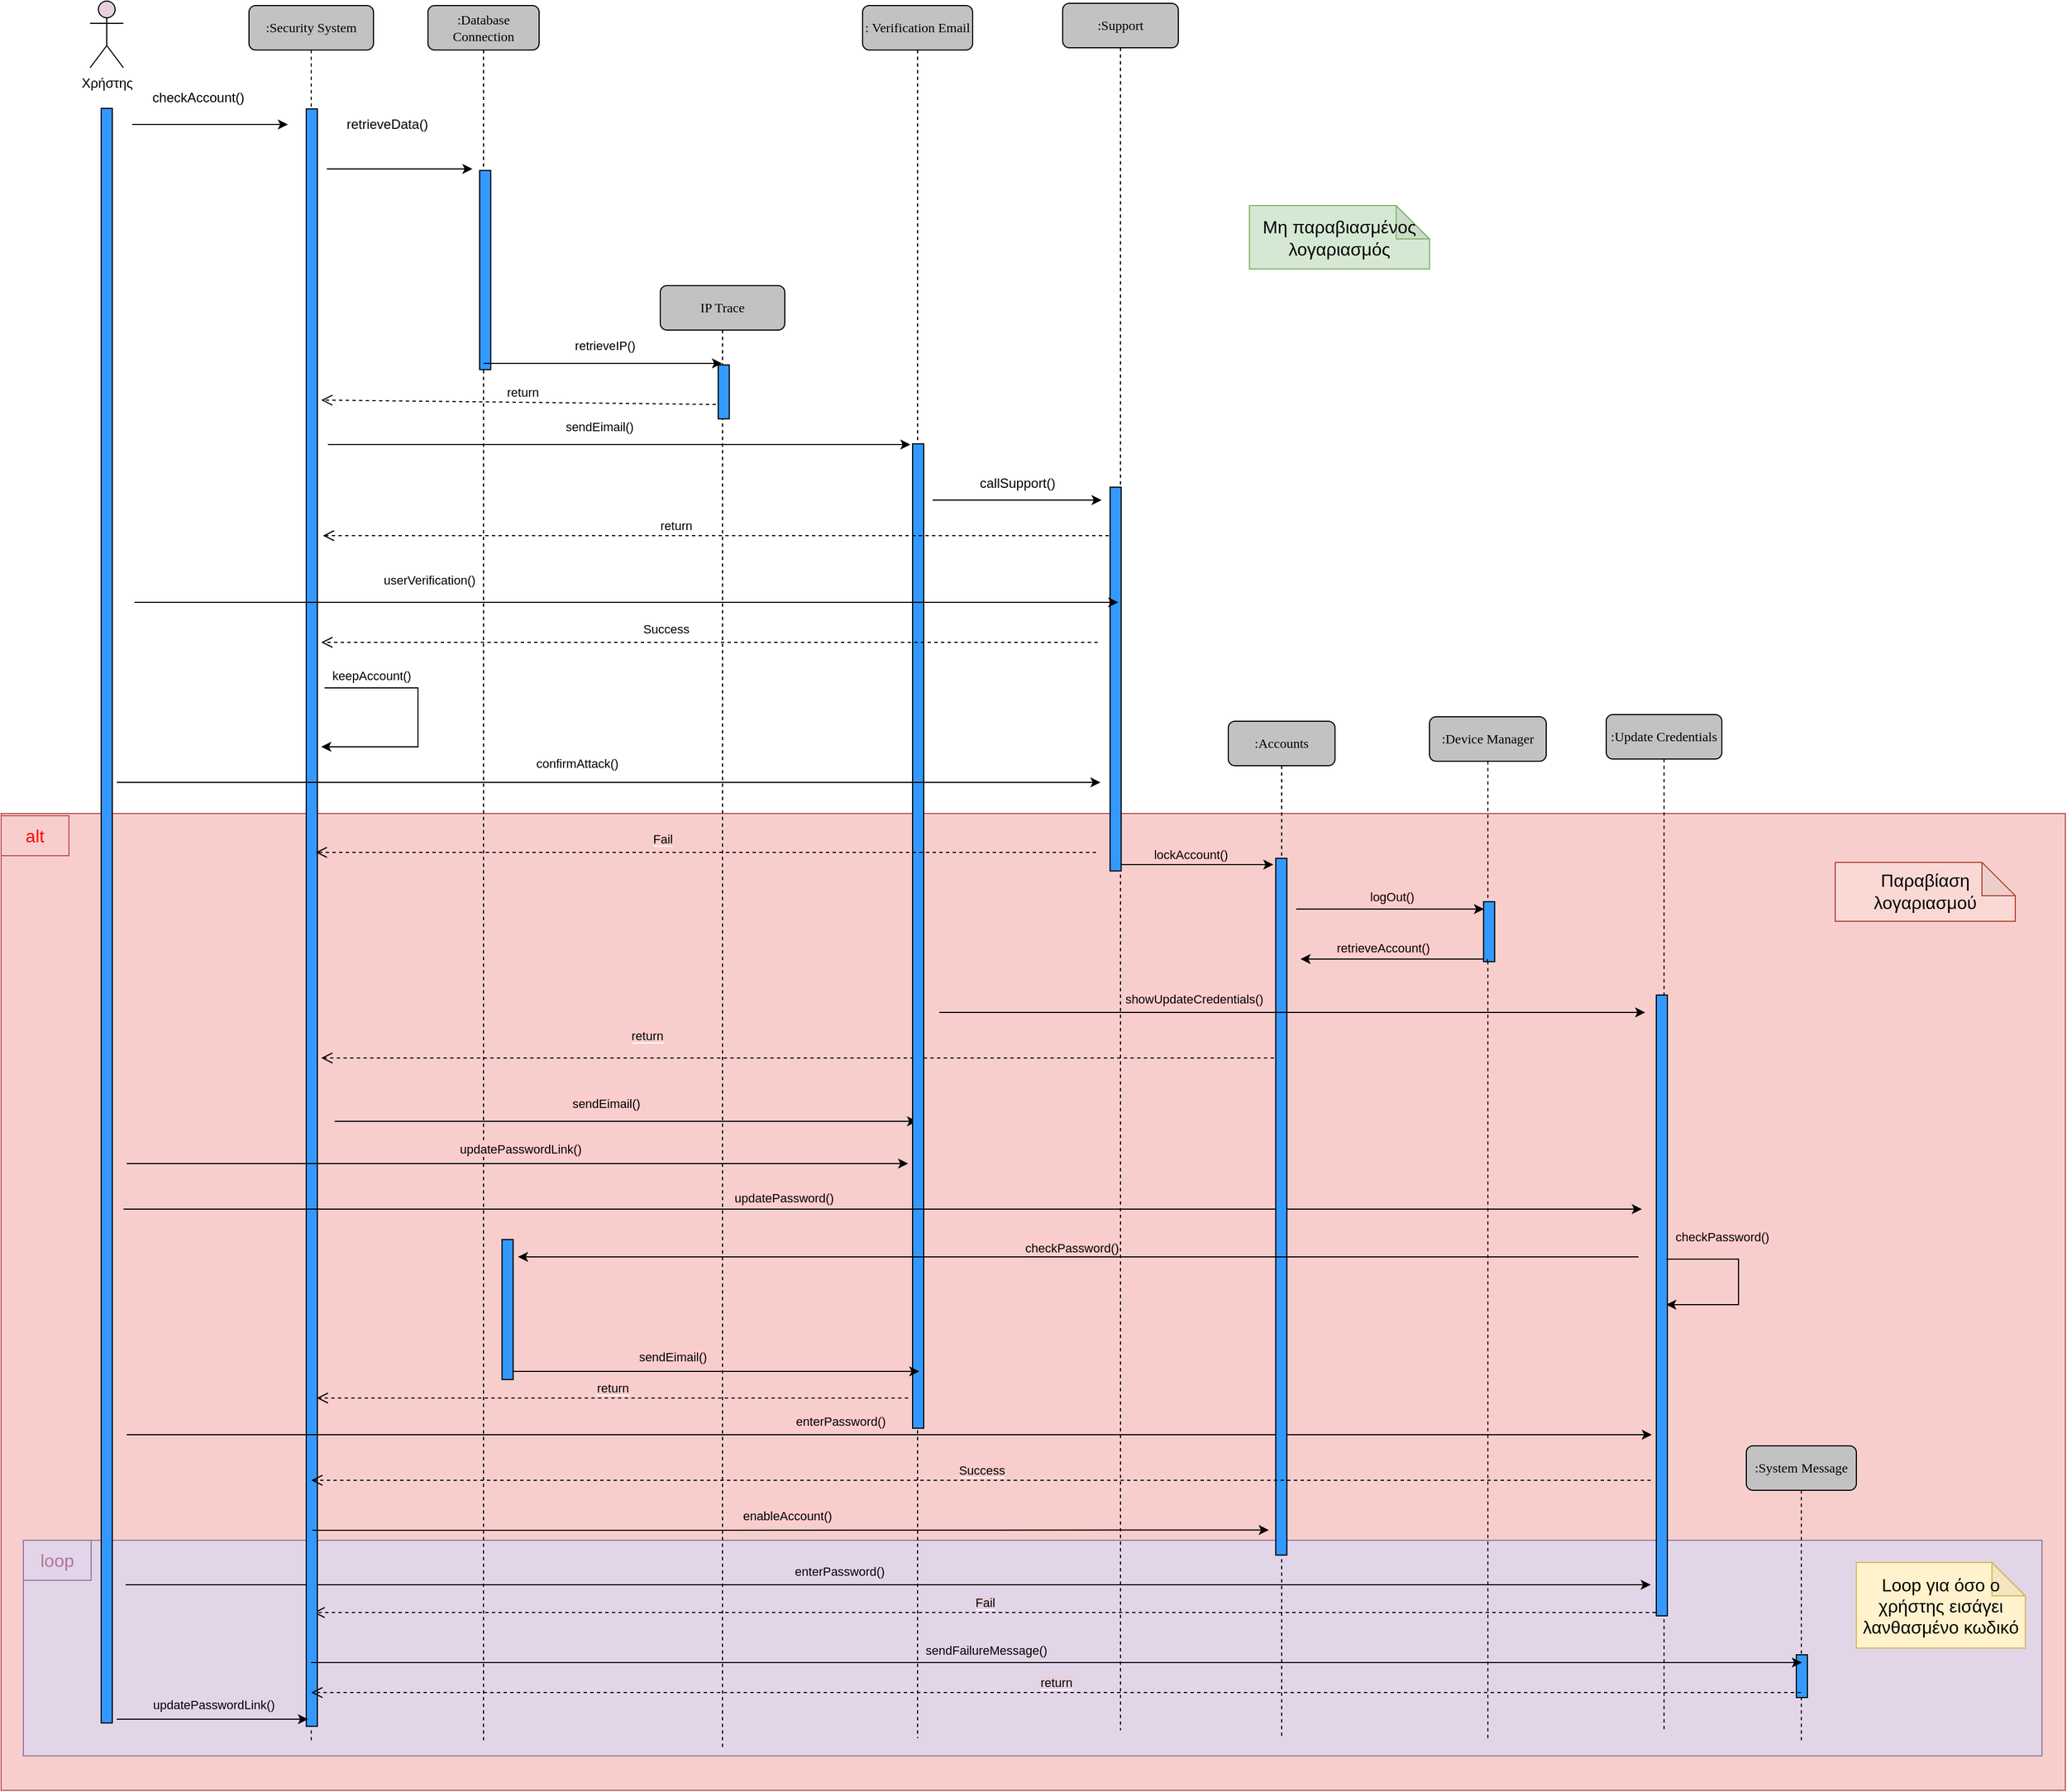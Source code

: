 <mxfile version="19.0.0" type="github"><diagram name="Page-1" id="13e1069c-82ec-6db2-03f1-153e76fe0fe0"><mxGraphModel dx="3725" dy="1453" grid="0" gridSize="10" guides="1" tooltips="1" connect="1" arrows="1" fold="1" page="0" pageScale="1" pageWidth="1100" pageHeight="850" background="none" math="0" shadow="0"><root><mxCell id="0"/><mxCell id="1" parent="0"/><mxCell id="s9n0Yh8cRVPVNGF4j0MG-10" value="" style="rounded=0;whiteSpace=wrap;html=1;strokeColor=#b85450;fillColor=#f8cecc;" vertex="1" parent="1"><mxGeometry x="30" y="811" width="1845" height="879" as="geometry"/></mxCell><mxCell id="0iKauV6fdEn9JprXepdl-49" value="" style="rounded=0;whiteSpace=wrap;html=1;strokeColor=#b85450;fillColor=#f8cecc;" parent="1" vertex="1"><mxGeometry x="22" y="811" width="1857" height="879" as="geometry"/></mxCell><mxCell id="0iKauV6fdEn9JprXepdl-99" value="" style="rounded=0;whiteSpace=wrap;html=1;fontSize=16;strokeColor=#9673a6;fillColor=#e1d5e7;" parent="1" vertex="1"><mxGeometry x="42" y="1465" width="1816" height="194" as="geometry"/></mxCell><mxCell id="7baba1c4bc27f4b0-2" value=":Database Connection" style="shape=umlLifeline;perimeter=lifelinePerimeter;whiteSpace=wrap;html=1;container=1;collapsible=0;recursiveResize=0;outlineConnect=0;rounded=1;shadow=0;comic=0;labelBackgroundColor=none;strokeWidth=1;fontFamily=Verdana;fontSize=12;align=center;fillColor=#C2C2C2;" parent="1" vertex="1"><mxGeometry x="406" y="84" width="100" height="1564" as="geometry"/></mxCell><mxCell id="cndtYYi9K0bDURjj1MZt-8" value="" style="rounded=0;whiteSpace=wrap;html=1;rotation=90;fillColor=#3399FF;" parent="7baba1c4bc27f4b0-2" vertex="1"><mxGeometry x="-38.14" y="233" width="179.28" height="10" as="geometry"/></mxCell><mxCell id="0iKauV6fdEn9JprXepdl-63" value="&lt;span style=&quot;background-color: rgb(255, 204, 204);&quot;&gt;return&lt;/span&gt;" style="html=1;verticalAlign=bottom;endArrow=open;dashed=1;endSize=8;rounded=0;" parent="7baba1c4bc27f4b0-2" edge="1"><mxGeometry relative="1" as="geometry"><mxPoint x="432" y="1253" as="sourcePoint"/><mxPoint x="-100" y="1253" as="targetPoint"/><Array as="points"><mxPoint x="321" y="1253"/></Array></mxGeometry></mxCell><mxCell id="0iKauV6fdEn9JprXepdl-89" value="" style="rounded=0;whiteSpace=wrap;html=1;rotation=90;fillColor=#3399FF;" parent="7baba1c4bc27f4b0-2" vertex="1"><mxGeometry x="8.64" y="1168.36" width="126" height="10" as="geometry"/></mxCell><mxCell id="0iKauV6fdEn9JprXepdl-76" value="&lt;span style=&quot;background-color: rgb(230, 208, 222);&quot;&gt;Fail&lt;/span&gt;" style="html=1;verticalAlign=bottom;endArrow=open;dashed=1;endSize=8;rounded=0;" parent="7baba1c4bc27f4b0-2" edge="1"><mxGeometry relative="1" as="geometry"><mxPoint x="1104.5" y="1446" as="sourcePoint"/><mxPoint x="-103" y="1446" as="targetPoint"/></mxGeometry></mxCell><mxCell id="s9n0Yh8cRVPVNGF4j0MG-1" value="" style="endArrow=classic;html=1;rounded=0;" edge="1" parent="7baba1c4bc27f4b0-2"><mxGeometry width="50" height="50" relative="1" as="geometry"><mxPoint x="-272" y="1421" as="sourcePoint"/><mxPoint x="1100" y="1421" as="targetPoint"/><Array as="points"><mxPoint x="487" y="1421"/></Array></mxGeometry></mxCell><mxCell id="s9n0Yh8cRVPVNGF4j0MG-2" value="enterPassword()" style="edgeLabel;html=1;align=center;verticalAlign=middle;resizable=0;points=[];labelBackgroundColor=none;" vertex="1" connectable="0" parent="s9n0Yh8cRVPVNGF4j0MG-1"><mxGeometry x="-0.073" y="16" relative="1" as="geometry"><mxPoint x="6" y="4" as="offset"/></mxGeometry></mxCell><mxCell id="7baba1c4bc27f4b0-3" value=":Security System" style="shape=umlLifeline;perimeter=lifelinePerimeter;whiteSpace=wrap;html=1;container=1;collapsible=0;recursiveResize=0;outlineConnect=0;rounded=1;shadow=0;comic=0;labelBackgroundColor=none;strokeWidth=1;fontFamily=Verdana;fontSize=12;align=center;fillColor=#C2C2C2;" parent="1" vertex="1"><mxGeometry x="245" y="84" width="112" height="1564" as="geometry"/></mxCell><mxCell id="0iKauV6fdEn9JprXepdl-5" value="" style="rounded=0;whiteSpace=wrap;html=1;rotation=90;fillColor=#3399FF;" parent="7baba1c4bc27f4b0-3" vertex="1"><mxGeometry x="-671.17" y="815.7" width="1455.36" height="10" as="geometry"/></mxCell><mxCell id="0iKauV6fdEn9JprXepdl-26" value="" style="endArrow=classic;html=1;rounded=0;" parent="7baba1c4bc27f4b0-3" edge="1"><mxGeometry width="50" height="50" relative="1" as="geometry"><mxPoint x="68" y="614" as="sourcePoint"/><mxPoint x="65" y="667" as="targetPoint"/><Array as="points"><mxPoint x="152" y="614"/><mxPoint x="152" y="667"/></Array></mxGeometry></mxCell><mxCell id="0iKauV6fdEn9JprXepdl-27" value="keepAccount()" style="edgeLabel;html=1;align=center;verticalAlign=middle;resizable=0;points=[];" parent="0iKauV6fdEn9JprXepdl-26" vertex="1" connectable="0"><mxGeometry x="0.458" y="1" relative="1" as="geometry"><mxPoint x="-16" y="-65" as="offset"/></mxGeometry></mxCell><mxCell id="0iKauV6fdEn9JprXepdl-43" value="" style="endArrow=classic;html=1;rounded=0;" parent="7baba1c4bc27f4b0-3" edge="1"><mxGeometry width="50" height="50" relative="1" as="geometry"><mxPoint x="-110" y="1042" as="sourcePoint"/><mxPoint x="592.96" y="1042" as="targetPoint"/><Array as="points"><mxPoint x="187.0" y="1042"/></Array></mxGeometry></mxCell><mxCell id="0iKauV6fdEn9JprXepdl-44" value="updatePasswordLink()" style="edgeLabel;html=1;align=center;verticalAlign=middle;resizable=0;points=[];" parent="0iKauV6fdEn9JprXepdl-43" vertex="1" connectable="0"><mxGeometry x="-0.073" y="16" relative="1" as="geometry"><mxPoint x="28" y="3" as="offset"/></mxGeometry></mxCell><mxCell id="s9n0Yh8cRVPVNGF4j0MG-12" value="updatePasswordLink()" style="edgeLabel;html=1;align=center;verticalAlign=middle;resizable=0;points=[];labelBackgroundColor=#FFCCCC;" vertex="1" connectable="0" parent="0iKauV6fdEn9JprXepdl-43"><mxGeometry x="-0.073" y="16" relative="1" as="geometry"><mxPoint x="28" y="3" as="offset"/></mxGeometry></mxCell><mxCell id="cndtYYi9K0bDURjj1MZt-1" value="Χρήστης" style="shape=umlActor;verticalLabelPosition=bottom;verticalAlign=top;html=1;outlineConnect=0;fillColor=#E6D0DE;" parent="1" vertex="1"><mxGeometry x="102.04" y="80" width="30" height="60" as="geometry"/></mxCell><mxCell id="cndtYYi9K0bDURjj1MZt-6" value="" style="endArrow=classic;html=1;rounded=0;" parent="1" edge="1"><mxGeometry width="50" height="50" relative="1" as="geometry"><mxPoint x="140" y="191" as="sourcePoint"/><mxPoint x="280" y="191" as="targetPoint"/></mxGeometry></mxCell><mxCell id="cndtYYi9K0bDURjj1MZt-16" value="" style="endArrow=none;html=1;rounded=0;" parent="1" edge="1"><mxGeometry width="50" height="50" relative="1" as="geometry"><mxPoint x="295" y="280" as="sourcePoint"/><mxPoint x="295" y="280" as="targetPoint"/><Array as="points"/></mxGeometry></mxCell><mxCell id="cndtYYi9K0bDURjj1MZt-26" value="IP Trace&lt;br&gt;" style="shape=umlLifeline;perimeter=lifelinePerimeter;whiteSpace=wrap;html=1;container=1;collapsible=0;recursiveResize=0;outlineConnect=0;rounded=1;shadow=0;comic=0;labelBackgroundColor=none;strokeWidth=1;fontFamily=Verdana;fontSize=12;align=center;fillColor=#C2C2C2;" parent="1" vertex="1"><mxGeometry x="615" y="336" width="112" height="1315" as="geometry"/></mxCell><mxCell id="0iKauV6fdEn9JprXepdl-41" value="" style="endArrow=classic;html=1;rounded=0;" parent="cndtYYi9K0bDURjj1MZt-26" edge="1"><mxGeometry width="50" height="50" relative="1" as="geometry"><mxPoint x="-293" y="752.0" as="sourcePoint"/><mxPoint x="231" y="752.0" as="targetPoint"/><Array as="points"><mxPoint x="4" y="752"/></Array></mxGeometry></mxCell><mxCell id="0iKauV6fdEn9JprXepdl-42" value="sendEimail()" style="edgeLabel;html=1;align=center;verticalAlign=middle;resizable=0;points=[];" parent="0iKauV6fdEn9JprXepdl-41" vertex="1" connectable="0"><mxGeometry x="-0.073" y="16" relative="1" as="geometry"><mxPoint x="1" as="offset"/></mxGeometry></mxCell><mxCell id="s9n0Yh8cRVPVNGF4j0MG-11" value="sendEimail()" style="edgeLabel;html=1;align=center;verticalAlign=middle;resizable=0;points=[];labelBackgroundColor=#FFCCCC;" vertex="1" connectable="0" parent="0iKauV6fdEn9JprXepdl-41"><mxGeometry x="-0.073" y="16" relative="1" as="geometry"><mxPoint x="1" as="offset"/></mxGeometry></mxCell><mxCell id="0iKauV6fdEn9JprXepdl-13" value="" style="endArrow=classic;html=1;rounded=0;" parent="cndtYYi9K0bDURjj1MZt-26" edge="1"><mxGeometry width="50" height="50" relative="1" as="geometry"><mxPoint x="-299" y="143" as="sourcePoint"/><mxPoint x="225" y="143" as="targetPoint"/><Array as="points"><mxPoint x="-2" y="143"/></Array></mxGeometry></mxCell><mxCell id="0iKauV6fdEn9JprXepdl-14" value="sendEimail()" style="edgeLabel;html=1;align=center;verticalAlign=middle;resizable=0;points=[];" parent="0iKauV6fdEn9JprXepdl-13" vertex="1" connectable="0"><mxGeometry x="-0.073" y="16" relative="1" as="geometry"><mxPoint x="1" as="offset"/></mxGeometry></mxCell><mxCell id="0iKauV6fdEn9JprXepdl-40" value="&lt;span style=&quot;background-color: rgb(255, 204, 204);&quot;&gt;return&lt;/span&gt;" style="html=1;verticalAlign=bottom;endArrow=open;dashed=1;endSize=8;rounded=0;" parent="cndtYYi9K0bDURjj1MZt-26" edge="1"><mxGeometry x="0.323" y="-11" relative="1" as="geometry"><mxPoint x="564" y="695" as="sourcePoint"/><mxPoint x="-305" y="695" as="targetPoint"/><mxPoint x="-1" as="offset"/></mxGeometry></mxCell><mxCell id="0iKauV6fdEn9JprXepdl-77" value="" style="endArrow=classic;html=1;rounded=0;entryX=0.964;entryY=1.628;entryDx=0;entryDy=0;entryPerimeter=0;" parent="cndtYYi9K0bDURjj1MZt-26" target="0iKauV6fdEn9JprXepdl-91" edge="1"><mxGeometry width="50" height="50" relative="1" as="geometry"><mxPoint x="-313" y="1120" as="sourcePoint"/><mxPoint x="389.96" y="1120" as="targetPoint"/><Array as="points"><mxPoint x="-16" y="1120"/></Array></mxGeometry></mxCell><mxCell id="0iKauV6fdEn9JprXepdl-78" value="enableAccount()" style="edgeLabel;html=1;align=center;verticalAlign=middle;resizable=0;points=[];labelBackgroundColor=#FFCCCC;" parent="0iKauV6fdEn9JprXepdl-77" vertex="1" connectable="0"><mxGeometry x="-0.073" y="16" relative="1" as="geometry"><mxPoint x="28" y="3" as="offset"/></mxGeometry></mxCell><mxCell id="cndtYYi9K0bDURjj1MZt-69" value=":System Message" style="shape=umlLifeline;perimeter=lifelinePerimeter;whiteSpace=wrap;html=1;container=1;collapsible=0;recursiveResize=0;outlineConnect=0;rounded=1;shadow=0;comic=0;labelBackgroundColor=none;strokeWidth=1;fontFamily=Verdana;fontSize=12;align=center;fillColor=#C2C2C2;" parent="1" vertex="1"><mxGeometry x="1592" y="1380" width="99" height="265" as="geometry"/></mxCell><mxCell id="0iKauV6fdEn9JprXepdl-96" value="" style="rounded=0;whiteSpace=wrap;html=1;rotation=90;fillColor=#3399FF;" parent="cndtYYi9K0bDURjj1MZt-69" vertex="1"><mxGeometry x="30.75" y="202.25" width="38.5" height="10" as="geometry"/></mxCell><mxCell id="cndtYYi9K0bDURjj1MZt-137" value="" style="rounded=0;whiteSpace=wrap;html=1;rotation=90;fillColor=#3399FF;" parent="1" vertex="1"><mxGeometry x="-609.38" y="897.95" width="1452.85" height="10" as="geometry"/></mxCell><mxCell id="cndtYYi9K0bDURjj1MZt-7" value="checkAccount()" style="text;html=1;align=center;verticalAlign=middle;resizable=0;points=[];autosize=1;strokeColor=none;fillColor=none;" parent="1" vertex="1"><mxGeometry x="152" y="158" width="93" height="18" as="geometry"/></mxCell><mxCell id="0iKauV6fdEn9JprXepdl-6" value="" style="endArrow=classic;html=1;rounded=0;" parent="1" edge="1"><mxGeometry width="50" height="50" relative="1" as="geometry"><mxPoint x="315" y="231" as="sourcePoint"/><mxPoint x="446" y="231" as="targetPoint"/><Array as="points"/></mxGeometry></mxCell><mxCell id="0iKauV6fdEn9JprXepdl-7" value="retrieveData()" style="text;html=1;align=center;verticalAlign=middle;resizable=0;points=[];autosize=1;strokeColor=none;fillColor=none;" parent="1" vertex="1"><mxGeometry x="327" y="182" width="83" height="18" as="geometry"/></mxCell><mxCell id="0iKauV6fdEn9JprXepdl-12" value=": Verification Email" style="shape=umlLifeline;perimeter=lifelinePerimeter;whiteSpace=wrap;html=1;container=1;collapsible=0;recursiveResize=0;outlineConnect=0;rounded=1;shadow=0;comic=0;labelBackgroundColor=none;strokeWidth=1;fontFamily=Verdana;fontSize=12;align=center;fillColor=#C2C2C2;" parent="1" vertex="1"><mxGeometry x="797" y="84" width="99" height="1559" as="geometry"/></mxCell><mxCell id="0iKauV6fdEn9JprXepdl-87" value="" style="rounded=0;whiteSpace=wrap;html=1;rotation=90;fillColor=#3399FF;" parent="0iKauV6fdEn9JprXepdl-12" vertex="1"><mxGeometry x="-392.91" y="832.27" width="885.82" height="10" as="geometry"/></mxCell><mxCell id="0iKauV6fdEn9JprXepdl-15" value=":Support" style="shape=umlLifeline;perimeter=lifelinePerimeter;whiteSpace=wrap;html=1;container=1;collapsible=0;recursiveResize=0;outlineConnect=0;rounded=1;shadow=0;comic=0;labelBackgroundColor=none;strokeWidth=1;fontFamily=Verdana;fontSize=12;align=center;fillColor=#C2C2C2;" parent="1" vertex="1"><mxGeometry x="977" y="82" width="104" height="1554" as="geometry"/></mxCell><mxCell id="0iKauV6fdEn9JprXepdl-33" value="" style="endArrow=classic;html=1;rounded=0;" parent="0iKauV6fdEn9JprXepdl-15" edge="1"><mxGeometry width="50" height="50" relative="1" as="geometry"><mxPoint x="48.5" y="775" as="sourcePoint"/><mxPoint x="189.5" y="775" as="targetPoint"/><Array as="points"><mxPoint x="166.5" y="775"/></Array></mxGeometry></mxCell><mxCell id="0iKauV6fdEn9JprXepdl-34" value="lockAccount()" style="edgeLabel;html=1;align=center;verticalAlign=middle;resizable=0;points=[];" parent="0iKauV6fdEn9JprXepdl-33" vertex="1" connectable="0"><mxGeometry x="-0.475" relative="1" as="geometry"><mxPoint x="29" y="-9" as="offset"/></mxGeometry></mxCell><mxCell id="s9n0Yh8cRVPVNGF4j0MG-5" value="lockAccount()" style="edgeLabel;html=1;align=center;verticalAlign=middle;resizable=0;points=[];labelBackgroundColor=#FFCCCC;" vertex="1" connectable="0" parent="0iKauV6fdEn9JprXepdl-33"><mxGeometry x="-0.475" relative="1" as="geometry"><mxPoint x="29" y="-9" as="offset"/></mxGeometry></mxCell><mxCell id="0iKauV6fdEn9JprXepdl-54" value="" style="endArrow=classic;html=1;rounded=0;" parent="0iKauV6fdEn9JprXepdl-15" edge="1"><mxGeometry width="50" height="50" relative="1" as="geometry"><mxPoint x="-844.96" y="1085" as="sourcePoint"/><mxPoint x="521" y="1085" as="targetPoint"/><Array as="points"><mxPoint x="-522.96" y="1085"/><mxPoint x="-32.96" y="1085"/></Array></mxGeometry></mxCell><mxCell id="0iKauV6fdEn9JprXepdl-55" value="updatePassword()" style="edgeLabel;html=1;align=center;verticalAlign=middle;resizable=0;points=[];" parent="0iKauV6fdEn9JprXepdl-54" vertex="1" connectable="0"><mxGeometry x="-0.073" y="16" relative="1" as="geometry"><mxPoint x="-39" y="6" as="offset"/></mxGeometry></mxCell><mxCell id="s9n0Yh8cRVPVNGF4j0MG-9" value="updatePassword()" style="edgeLabel;html=1;align=center;verticalAlign=middle;resizable=0;points=[];labelBackgroundColor=#FFCCCC;" vertex="1" connectable="0" parent="0iKauV6fdEn9JprXepdl-54"><mxGeometry x="-0.073" y="16" relative="1" as="geometry"><mxPoint x="-39" y="6" as="offset"/></mxGeometry></mxCell><mxCell id="0iKauV6fdEn9JprXepdl-61" value="" style="endArrow=classic;html=1;rounded=0;" parent="0iKauV6fdEn9JprXepdl-15" edge="1"><mxGeometry width="50" height="50" relative="1" as="geometry"><mxPoint x="-842" y="1288" as="sourcePoint"/><mxPoint x="530" y="1288" as="targetPoint"/><Array as="points"><mxPoint x="-83" y="1288"/></Array></mxGeometry></mxCell><mxCell id="0iKauV6fdEn9JprXepdl-62" value="enterPassword()" style="edgeLabel;html=1;align=center;verticalAlign=middle;resizable=0;points=[];" parent="0iKauV6fdEn9JprXepdl-61" vertex="1" connectable="0"><mxGeometry x="-0.073" y="16" relative="1" as="geometry"><mxPoint x="6" y="4" as="offset"/></mxGeometry></mxCell><mxCell id="s9n0Yh8cRVPVNGF4j0MG-8" value="enterPassword()" style="edgeLabel;html=1;align=center;verticalAlign=middle;resizable=0;points=[];labelBackgroundColor=#FFCCCC;" vertex="1" connectable="0" parent="0iKauV6fdEn9JprXepdl-61"><mxGeometry x="-0.073" y="16" relative="1" as="geometry"><mxPoint x="6" y="4" as="offset"/></mxGeometry></mxCell><mxCell id="0iKauV6fdEn9JprXepdl-90" value="" style="rounded=0;whiteSpace=wrap;html=1;rotation=90;fillColor=#3399FF;" parent="0iKauV6fdEn9JprXepdl-15" vertex="1"><mxGeometry x="-125.04" y="603.04" width="345.36" height="10" as="geometry"/></mxCell><mxCell id="0iKauV6fdEn9JprXepdl-16" value="" style="endArrow=classic;html=1;rounded=0;" parent="1" edge="1"><mxGeometry width="50" height="50" relative="1" as="geometry"><mxPoint x="860" y="529" as="sourcePoint"/><mxPoint x="1012" y="529" as="targetPoint"/><Array as="points"/></mxGeometry></mxCell><mxCell id="0iKauV6fdEn9JprXepdl-17" value="callSupport()" style="text;html=1;align=center;verticalAlign=middle;resizable=0;points=[];autosize=1;strokeColor=none;fillColor=none;" parent="1" vertex="1"><mxGeometry x="897" y="505" width="78" height="18" as="geometry"/></mxCell><mxCell id="0iKauV6fdEn9JprXepdl-19" value="" style="endArrow=classic;html=1;rounded=0;" parent="1" source="7baba1c4bc27f4b0-2" target="cndtYYi9K0bDURjj1MZt-26" edge="1"><mxGeometry width="50" height="50" relative="1" as="geometry"><mxPoint x="468" y="475" as="sourcePoint"/><mxPoint x="1218" y="568" as="targetPoint"/><Array as="points"><mxPoint x="551" y="406"/><mxPoint x="641" y="406"/></Array></mxGeometry></mxCell><mxCell id="0iKauV6fdEn9JprXepdl-20" value="retrieveIP()" style="edgeLabel;html=1;align=center;verticalAlign=middle;resizable=0;points=[];" parent="0iKauV6fdEn9JprXepdl-19" vertex="1" connectable="0"><mxGeometry x="0.193" y="-3" relative="1" as="geometry"><mxPoint x="-19" y="-19" as="offset"/></mxGeometry></mxCell><mxCell id="0iKauV6fdEn9JprXepdl-24" value="Success" style="html=1;verticalAlign=bottom;endArrow=open;dashed=1;endSize=8;rounded=0;" parent="1" edge="1"><mxGeometry x="0.11" y="-3" relative="1" as="geometry"><mxPoint x="1008.5" y="657" as="sourcePoint"/><mxPoint x="310" y="657" as="targetPoint"/><Array as="points"><mxPoint x="807" y="657"/></Array><mxPoint x="-1" as="offset"/></mxGeometry></mxCell><mxCell id="0iKauV6fdEn9JprXepdl-31" value=":Accounts" style="shape=umlLifeline;perimeter=lifelinePerimeter;whiteSpace=wrap;html=1;container=1;collapsible=0;recursiveResize=0;outlineConnect=0;rounded=1;shadow=0;comic=0;labelBackgroundColor=none;strokeWidth=1;fontFamily=Verdana;fontSize=12;align=center;fillColor=#C2C2C2;" parent="1" vertex="1"><mxGeometry x="1126" y="728" width="96" height="913" as="geometry"/></mxCell><mxCell id="0iKauV6fdEn9JprXepdl-91" value="" style="rounded=0;whiteSpace=wrap;html=1;rotation=90;fillColor=#3399FF;" parent="0iKauV6fdEn9JprXepdl-31" vertex="1"><mxGeometry x="-265.82" y="431.82" width="627" height="10" as="geometry"/></mxCell><mxCell id="0iKauV6fdEn9JprXepdl-35" value=":Device Manager" style="shape=umlLifeline;perimeter=lifelinePerimeter;whiteSpace=wrap;html=1;container=1;collapsible=0;recursiveResize=0;outlineConnect=0;rounded=1;shadow=0;comic=0;labelBackgroundColor=none;strokeWidth=1;fontFamily=Verdana;fontSize=12;align=center;fillColor=#C2C2C2;" parent="1" vertex="1"><mxGeometry x="1307" y="724" width="105" height="920" as="geometry"/></mxCell><mxCell id="0iKauV6fdEn9JprXepdl-56" value="" style="endArrow=classic;html=1;rounded=0;" parent="0iKauV6fdEn9JprXepdl-35" edge="1"><mxGeometry width="50" height="50" relative="1" as="geometry"><mxPoint x="188" y="486" as="sourcePoint"/><mxPoint x="-820" y="486" as="targetPoint"/><Array as="points"><mxPoint x="-230" y="486"/><mxPoint x="-493" y="486"/><mxPoint x="-517" y="486"/></Array></mxGeometry></mxCell><mxCell id="0iKauV6fdEn9JprXepdl-58" value="checkPassword()" style="edgeLabel;html=1;align=center;verticalAlign=middle;resizable=0;points=[];" parent="0iKauV6fdEn9JprXepdl-56" vertex="1" connectable="0"><mxGeometry x="-0.081" y="1" relative="1" as="geometry"><mxPoint x="-47" y="-9" as="offset"/></mxGeometry></mxCell><mxCell id="s9n0Yh8cRVPVNGF4j0MG-7" value="checkPassword()" style="edgeLabel;html=1;align=center;verticalAlign=middle;resizable=0;points=[];labelBackgroundColor=#FFCCCC;" vertex="1" connectable="0" parent="0iKauV6fdEn9JprXepdl-56"><mxGeometry x="-0.081" y="1" relative="1" as="geometry"><mxPoint x="-47" y="-9" as="offset"/></mxGeometry></mxCell><mxCell id="0iKauV6fdEn9JprXepdl-36" value="" style="endArrow=classic;html=1;rounded=0;" parent="1" edge="1"><mxGeometry width="50" height="50" relative="1" as="geometry"><mxPoint x="1187" y="897" as="sourcePoint"/><mxPoint x="1356" y="897" as="targetPoint"/></mxGeometry></mxCell><mxCell id="0iKauV6fdEn9JprXepdl-37" value="logOut()" style="edgeLabel;html=1;align=center;verticalAlign=middle;resizable=0;points=[];" parent="0iKauV6fdEn9JprXepdl-36" vertex="1" connectable="0"><mxGeometry x="0.456" y="-5" relative="1" as="geometry"><mxPoint x="-37" y="-16" as="offset"/></mxGeometry></mxCell><mxCell id="s9n0Yh8cRVPVNGF4j0MG-4" value="logOut()" style="edgeLabel;html=1;align=center;verticalAlign=middle;resizable=0;points=[];labelBackgroundColor=#FFCCCC;" vertex="1" connectable="0" parent="0iKauV6fdEn9JprXepdl-36"><mxGeometry x="0.456" y="-5" relative="1" as="geometry"><mxPoint x="-37" y="-16" as="offset"/></mxGeometry></mxCell><mxCell id="0iKauV6fdEn9JprXepdl-38" value="" style="endArrow=classic;html=1;rounded=0;startArrow=none;" parent="1" source="0iKauV6fdEn9JprXepdl-35" edge="1"><mxGeometry width="50" height="50" relative="1" as="geometry"><mxPoint x="1359" y="942" as="sourcePoint"/><mxPoint x="1191" y="942" as="targetPoint"/></mxGeometry></mxCell><mxCell id="0iKauV6fdEn9JprXepdl-50" value=":Update Credentials" style="shape=umlLifeline;perimeter=lifelinePerimeter;whiteSpace=wrap;html=1;container=1;collapsible=0;recursiveResize=0;outlineConnect=0;rounded=1;shadow=0;comic=0;labelBackgroundColor=none;strokeWidth=1;fontFamily=Verdana;fontSize=12;align=center;fillColor=#C2C2C2;" parent="1" vertex="1"><mxGeometry x="1466" y="722" width="104" height="914" as="geometry"/></mxCell><mxCell id="0iKauV6fdEn9JprXepdl-75" value="&lt;span style=&quot;background-color: rgb(255, 204, 204);&quot;&gt;Success&lt;/span&gt;" style="html=1;verticalAlign=bottom;endArrow=open;dashed=1;endSize=8;rounded=0;" parent="0iKauV6fdEn9JprXepdl-50" target="7baba1c4bc27f4b0-3" edge="1"><mxGeometry relative="1" as="geometry"><mxPoint x="40" y="689" as="sourcePoint"/><mxPoint x="-40" y="689" as="targetPoint"/></mxGeometry></mxCell><mxCell id="0iKauV6fdEn9JprXepdl-95" value="" style="rounded=0;whiteSpace=wrap;html=1;rotation=90;fillColor=#3399FF;" parent="0iKauV6fdEn9JprXepdl-50" vertex="1"><mxGeometry x="-229.32" y="526.68" width="558.64" height="10" as="geometry"/></mxCell><mxCell id="0iKauV6fdEn9JprXepdl-11" value="return" style="html=1;verticalAlign=bottom;endArrow=open;dashed=1;endSize=8;rounded=0;startArrow=none;" parent="1" edge="1"><mxGeometry relative="1" as="geometry"><mxPoint x="671" y="443" as="sourcePoint"/><mxPoint x="310" y="439" as="targetPoint"/></mxGeometry></mxCell><mxCell id="0iKauV6fdEn9JprXepdl-21" value="return" style="html=1;verticalAlign=bottom;endArrow=open;dashed=1;endSize=8;rounded=0;" parent="1" edge="1"><mxGeometry x="0.106" relative="1" as="geometry"><mxPoint x="1018.5" y="561" as="sourcePoint"/><mxPoint x="311.5" y="561" as="targetPoint"/><mxPoint x="1" as="offset"/></mxGeometry></mxCell><mxCell id="0iKauV6fdEn9JprXepdl-22" value="" style="endArrow=classic;html=1;rounded=0;" parent="1" edge="1"><mxGeometry width="50" height="50" relative="1" as="geometry"><mxPoint x="142.0" y="621" as="sourcePoint"/><mxPoint x="1026.96" y="621" as="targetPoint"/><Array as="points"><mxPoint x="219.96" y="621"/></Array></mxGeometry></mxCell><mxCell id="0iKauV6fdEn9JprXepdl-23" value="userVerification()" style="edgeLabel;html=1;align=center;verticalAlign=middle;resizable=0;points=[];" parent="0iKauV6fdEn9JprXepdl-22" vertex="1" connectable="0"><mxGeometry x="-0.487" y="-1" relative="1" as="geometry"><mxPoint x="38" y="-21" as="offset"/></mxGeometry></mxCell><mxCell id="0iKauV6fdEn9JprXepdl-46" value="" style="endArrow=classic;html=1;rounded=0;" parent="1" edge="1"><mxGeometry width="50" height="50" relative="1" as="geometry"><mxPoint x="126.0" y="783" as="sourcePoint"/><mxPoint x="1010.96" y="783" as="targetPoint"/><Array as="points"><mxPoint x="203.96" y="783"/></Array></mxGeometry></mxCell><mxCell id="0iKauV6fdEn9JprXepdl-47" value="confirmAttack()" style="edgeLabel;html=1;align=center;verticalAlign=middle;resizable=0;points=[];" parent="0iKauV6fdEn9JprXepdl-46" vertex="1" connectable="0"><mxGeometry x="-0.487" y="-1" relative="1" as="geometry"><mxPoint x="187" y="-18" as="offset"/></mxGeometry></mxCell><mxCell id="0iKauV6fdEn9JprXepdl-28" value="&lt;span style=&quot;background-color: rgb(255, 204, 204);&quot;&gt;Fail&lt;/span&gt;" style="html=1;verticalAlign=bottom;endArrow=open;dashed=1;endSize=8;rounded=0;" parent="1" edge="1"><mxGeometry x="0.11" y="-3" relative="1" as="geometry"><mxPoint x="1007" y="846" as="sourcePoint"/><mxPoint x="305" y="846" as="targetPoint"/><Array as="points"><mxPoint x="802" y="846"/></Array><mxPoint x="-1" as="offset"/></mxGeometry></mxCell><mxCell id="0iKauV6fdEn9JprXepdl-52" value="" style="endArrow=classic;html=1;rounded=0;" parent="1" edge="1"><mxGeometry width="50" height="50" relative="1" as="geometry"><mxPoint x="866" y="990" as="sourcePoint"/><mxPoint x="1501" y="990" as="targetPoint"/><Array as="points"><mxPoint x="977" y="990"/><mxPoint x="1143" y="990"/><mxPoint x="1223" y="990"/></Array></mxGeometry></mxCell><mxCell id="0iKauV6fdEn9JprXepdl-53" value="showUpdateCredentials()" style="edgeLabel;html=1;align=center;verticalAlign=middle;resizable=0;points=[];" parent="0iKauV6fdEn9JprXepdl-52" vertex="1" connectable="0"><mxGeometry x="-0.073" y="16" relative="1" as="geometry"><mxPoint x="-66" y="4" as="offset"/></mxGeometry></mxCell><mxCell id="s9n0Yh8cRVPVNGF4j0MG-6" value="showUpdateCredentials()" style="edgeLabel;html=1;align=center;verticalAlign=middle;resizable=0;points=[];labelBackgroundColor=#FFCCCC;" vertex="1" connectable="0" parent="0iKauV6fdEn9JprXepdl-52"><mxGeometry x="-0.073" y="16" relative="1" as="geometry"><mxPoint x="-66" y="4" as="offset"/></mxGeometry></mxCell><mxCell id="0iKauV6fdEn9JprXepdl-64" value="" style="endArrow=classic;html=1;rounded=0;" parent="1" edge="1"><mxGeometry width="50" height="50" relative="1" as="geometry"><mxPoint x="1520" y="1212" as="sourcePoint"/><mxPoint x="1520" y="1253" as="targetPoint"/><Array as="points"><mxPoint x="1585" y="1212"/><mxPoint x="1585" y="1253"/></Array></mxGeometry></mxCell><mxCell id="0iKauV6fdEn9JprXepdl-65" value="checkPassword()" style="edgeLabel;html=1;align=center;verticalAlign=middle;resizable=0;points=[];labelBackgroundColor=#FFCCCC;" parent="0iKauV6fdEn9JprXepdl-64" vertex="1" connectable="0"><mxGeometry x="-0.085" y="2" relative="1" as="geometry"><mxPoint x="-17" y="-33" as="offset"/></mxGeometry></mxCell><mxCell id="0iKauV6fdEn9JprXepdl-59" value="" style="endArrow=classic;html=1;rounded=0;" parent="1" edge="1"><mxGeometry width="50" height="50" relative="1" as="geometry"><mxPoint x="482" y="1313" as="sourcePoint"/><mxPoint x="848" y="1313" as="targetPoint"/><Array as="points"><mxPoint x="761" y="1313"/></Array></mxGeometry></mxCell><mxCell id="0iKauV6fdEn9JprXepdl-60" value="sendEimail()" style="edgeLabel;html=1;align=center;verticalAlign=middle;resizable=0;points=[];" parent="0iKauV6fdEn9JprXepdl-59" vertex="1" connectable="0"><mxGeometry x="-0.073" y="16" relative="1" as="geometry"><mxPoint x="-26" y="3" as="offset"/></mxGeometry></mxCell><mxCell id="s9n0Yh8cRVPVNGF4j0MG-13" value="sendEimail()" style="edgeLabel;html=1;align=center;verticalAlign=middle;resizable=0;points=[];labelBackgroundColor=#FFCCCC;" vertex="1" connectable="0" parent="0iKauV6fdEn9JprXepdl-59"><mxGeometry x="-0.073" y="16" relative="1" as="geometry"><mxPoint x="-26" y="3" as="offset"/></mxGeometry></mxCell><mxCell id="0iKauV6fdEn9JprXepdl-79" value="" style="endArrow=classic;html=1;rounded=0;" parent="1" source="7baba1c4bc27f4b0-3" edge="1"><mxGeometry width="50" height="50" relative="1" as="geometry"><mxPoint x="901" y="1568" as="sourcePoint"/><mxPoint x="1642" y="1575" as="targetPoint"/><Array as="points"><mxPoint x="612" y="1575"/><mxPoint x="1585" y="1575"/></Array></mxGeometry></mxCell><mxCell id="0iKauV6fdEn9JprXepdl-80" value="sendFailureMessage()" style="edgeLabel;html=1;align=center;verticalAlign=middle;resizable=0;points=[];labelBackgroundColor=none;" parent="0iKauV6fdEn9JprXepdl-79" vertex="1" connectable="0"><mxGeometry x="-0.104" relative="1" as="geometry"><mxPoint x="6" y="-11" as="offset"/></mxGeometry></mxCell><mxCell id="0iKauV6fdEn9JprXepdl-81" value="&lt;span style=&quot;background-color: rgb(230, 208, 222);&quot;&gt;return&lt;/span&gt;" style="html=1;verticalAlign=bottom;endArrow=open;dashed=1;endSize=8;rounded=0;" parent="1" target="7baba1c4bc27f4b0-3" edge="1" source="cndtYYi9K0bDURjj1MZt-69"><mxGeometry relative="1" as="geometry"><mxPoint x="1636" y="1586" as="sourcePoint"/><mxPoint x="1556" y="1586" as="targetPoint"/><Array as="points"><mxPoint x="1245" y="1602"/><mxPoint x="593" y="1602"/></Array></mxGeometry></mxCell><mxCell id="0iKauV6fdEn9JprXepdl-82" value="" style="endArrow=classic;html=1;rounded=0;" parent="1" edge="1"><mxGeometry width="50" height="50" relative="1" as="geometry"><mxPoint x="126" y="1626" as="sourcePoint"/><mxPoint x="298" y="1626" as="targetPoint"/><Array as="points"/></mxGeometry></mxCell><mxCell id="0iKauV6fdEn9JprXepdl-83" value="updatePasswordLink()" style="edgeLabel;html=1;align=center;verticalAlign=middle;resizable=0;points=[];labelBackgroundColor=none;" parent="0iKauV6fdEn9JprXepdl-82" vertex="1" connectable="0"><mxGeometry x="-0.073" y="16" relative="1" as="geometry"><mxPoint x="7" y="3" as="offset"/></mxGeometry></mxCell><mxCell id="0iKauV6fdEn9JprXepdl-84" value="" style="rounded=0;whiteSpace=wrap;html=1;rotation=90;fillColor=#3399FF;" parent="1" vertex="1"><mxGeometry x="647.83" y="426.63" width="48.54" height="10" as="geometry"/></mxCell><mxCell id="0iKauV6fdEn9JprXepdl-92" value="" style="rounded=0;whiteSpace=wrap;html=1;rotation=90;fillColor=#3399FF;" parent="1" vertex="1"><mxGeometry x="1333.64" y="912.36" width="54" height="10" as="geometry"/></mxCell><mxCell id="0iKauV6fdEn9JprXepdl-93" value="" style="endArrow=none;html=1;rounded=0;" parent="1" target="0iKauV6fdEn9JprXepdl-92" edge="1"><mxGeometry width="50" height="50" relative="1" as="geometry"><mxPoint x="1359" y="942" as="sourcePoint"/><mxPoint x="1191" y="942" as="targetPoint"/></mxGeometry></mxCell><mxCell id="0iKauV6fdEn9JprXepdl-94" value="retrieveAccount()" style="edgeLabel;html=1;align=center;verticalAlign=middle;resizable=0;points=[];" parent="0iKauV6fdEn9JprXepdl-93" vertex="1" connectable="0"><mxGeometry x="-0.254" relative="1" as="geometry"><mxPoint x="-94" y="-11" as="offset"/></mxGeometry></mxCell><mxCell id="s9n0Yh8cRVPVNGF4j0MG-3" value="retrieveAccount()" style="edgeLabel;html=1;align=center;verticalAlign=middle;resizable=0;points=[];labelBackgroundColor=#FFCCCC;" vertex="1" connectable="0" parent="0iKauV6fdEn9JprXepdl-93"><mxGeometry x="-0.254" relative="1" as="geometry"><mxPoint x="-94" y="-11" as="offset"/></mxGeometry></mxCell><mxCell id="0iKauV6fdEn9JprXepdl-97" value="&lt;font style=&quot;font-size: 16px;&quot; color=&quot;#ff0000&quot;&gt;alt&lt;/font&gt;" style="rounded=0;whiteSpace=wrap;html=1;strokeColor=#b85450;fillColor=#f8cecc;" parent="1" vertex="1"><mxGeometry x="22" y="813" width="61" height="36" as="geometry"/></mxCell><mxCell id="0iKauV6fdEn9JprXepdl-101" value="&lt;font color=&quot;#b5739d&quot; style=&quot;font-size: 16px;&quot;&gt;loop&lt;/font&gt;" style="rounded=0;whiteSpace=wrap;html=1;strokeColor=#9673a6;fillColor=#e1d5e7;" parent="1" vertex="1"><mxGeometry x="42" y="1465" width="61" height="36" as="geometry"/></mxCell><mxCell id="0iKauV6fdEn9JprXepdl-103" value="Μη παραβιασμένος λογαριασμός" style="shape=note;whiteSpace=wrap;html=1;backgroundOutline=1;darkOpacity=0.05;fontSize=16;strokeColor=#82b366;fillColor=#d5e8d4;" parent="1" vertex="1"><mxGeometry x="1145" y="264" width="162" height="57" as="geometry"/></mxCell><mxCell id="0iKauV6fdEn9JprXepdl-104" value="Παραβίαση λογαριασμού" style="shape=note;whiteSpace=wrap;html=1;backgroundOutline=1;darkOpacity=0.05;fontSize=16;strokeColor=#ae4132;fillColor=#fad9d5;" parent="1" vertex="1"><mxGeometry x="1672" y="854.95" width="162" height="53" as="geometry"/></mxCell><mxCell id="0iKauV6fdEn9JprXepdl-105" value="Loop για όσο ο χρήστης εισάγει λανθασμένο κωδικό" style="shape=note;whiteSpace=wrap;html=1;backgroundOutline=1;darkOpacity=0.05;fontSize=16;strokeColor=#d6b656;fillColor=#fff2cc;" parent="1" vertex="1"><mxGeometry x="1691" y="1485" width="152" height="77" as="geometry"/></mxCell></root></mxGraphModel></diagram></mxfile>